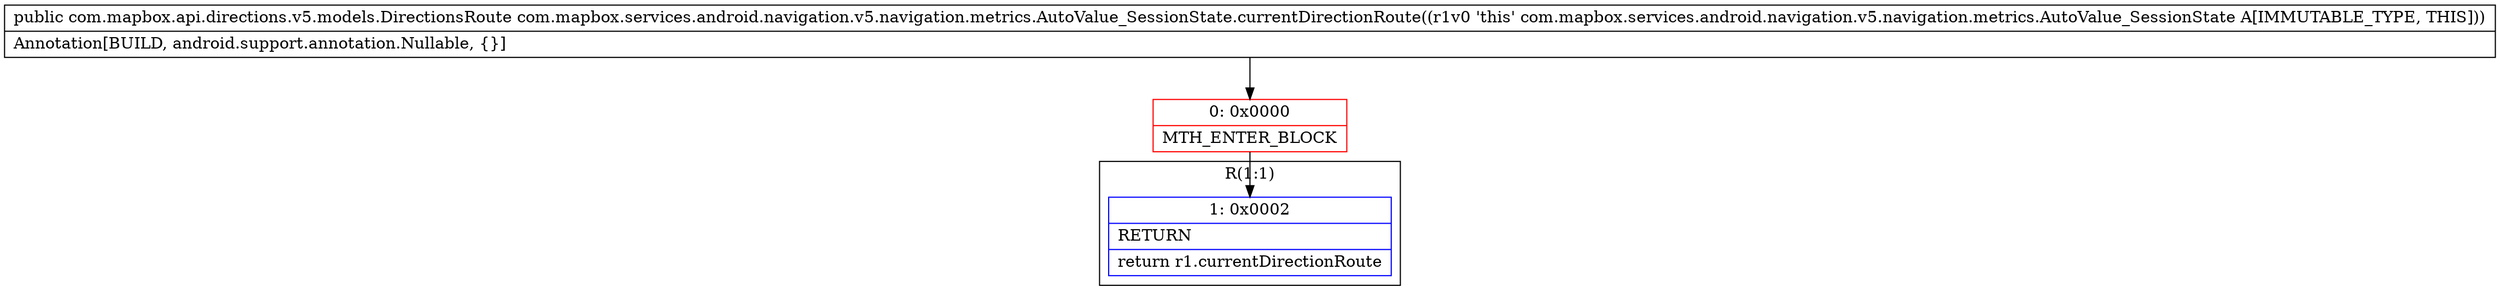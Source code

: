 digraph "CFG forcom.mapbox.services.android.navigation.v5.navigation.metrics.AutoValue_SessionState.currentDirectionRoute()Lcom\/mapbox\/api\/directions\/v5\/models\/DirectionsRoute;" {
subgraph cluster_Region_361576272 {
label = "R(1:1)";
node [shape=record,color=blue];
Node_1 [shape=record,label="{1\:\ 0x0002|RETURN\l|return r1.currentDirectionRoute\l}"];
}
Node_0 [shape=record,color=red,label="{0\:\ 0x0000|MTH_ENTER_BLOCK\l}"];
MethodNode[shape=record,label="{public com.mapbox.api.directions.v5.models.DirectionsRoute com.mapbox.services.android.navigation.v5.navigation.metrics.AutoValue_SessionState.currentDirectionRoute((r1v0 'this' com.mapbox.services.android.navigation.v5.navigation.metrics.AutoValue_SessionState A[IMMUTABLE_TYPE, THIS]))  | Annotation[BUILD, android.support.annotation.Nullable, \{\}]\l}"];
MethodNode -> Node_0;
Node_0 -> Node_1;
}

